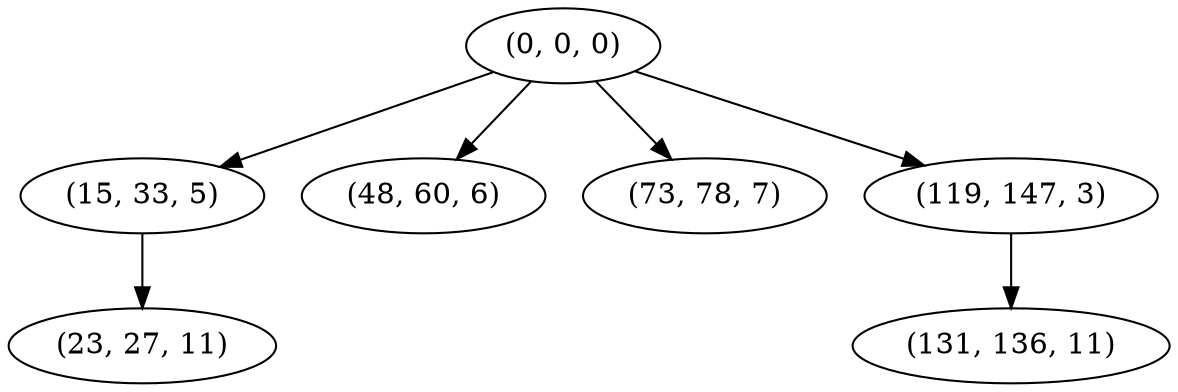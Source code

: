 digraph tree {
    "(0, 0, 0)";
    "(15, 33, 5)";
    "(23, 27, 11)";
    "(48, 60, 6)";
    "(73, 78, 7)";
    "(119, 147, 3)";
    "(131, 136, 11)";
    "(0, 0, 0)" -> "(15, 33, 5)";
    "(0, 0, 0)" -> "(48, 60, 6)";
    "(0, 0, 0)" -> "(73, 78, 7)";
    "(0, 0, 0)" -> "(119, 147, 3)";
    "(15, 33, 5)" -> "(23, 27, 11)";
    "(119, 147, 3)" -> "(131, 136, 11)";
}
